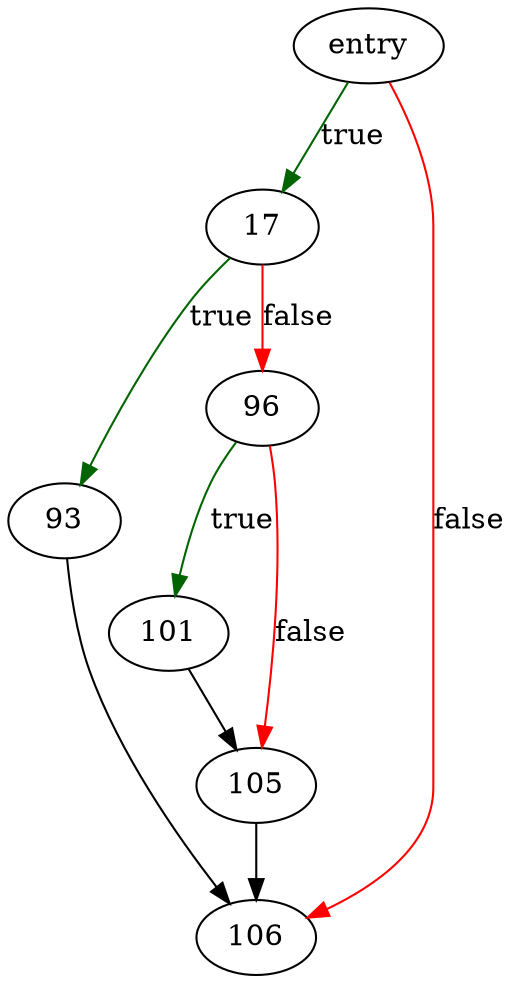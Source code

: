 digraph "copyNodeContent" {
	// Node definitions.
	3 [label=entry];
	17;
	93;
	96;
	101;
	105;
	106;

	// Edge definitions.
	3 -> 17 [
		color=darkgreen
		label=true
	];
	3 -> 106 [
		color=red
		label=false
	];
	17 -> 93 [
		color=darkgreen
		label=true
	];
	17 -> 96 [
		color=red
		label=false
	];
	93 -> 106;
	96 -> 101 [
		color=darkgreen
		label=true
	];
	96 -> 105 [
		color=red
		label=false
	];
	101 -> 105;
	105 -> 106;
}